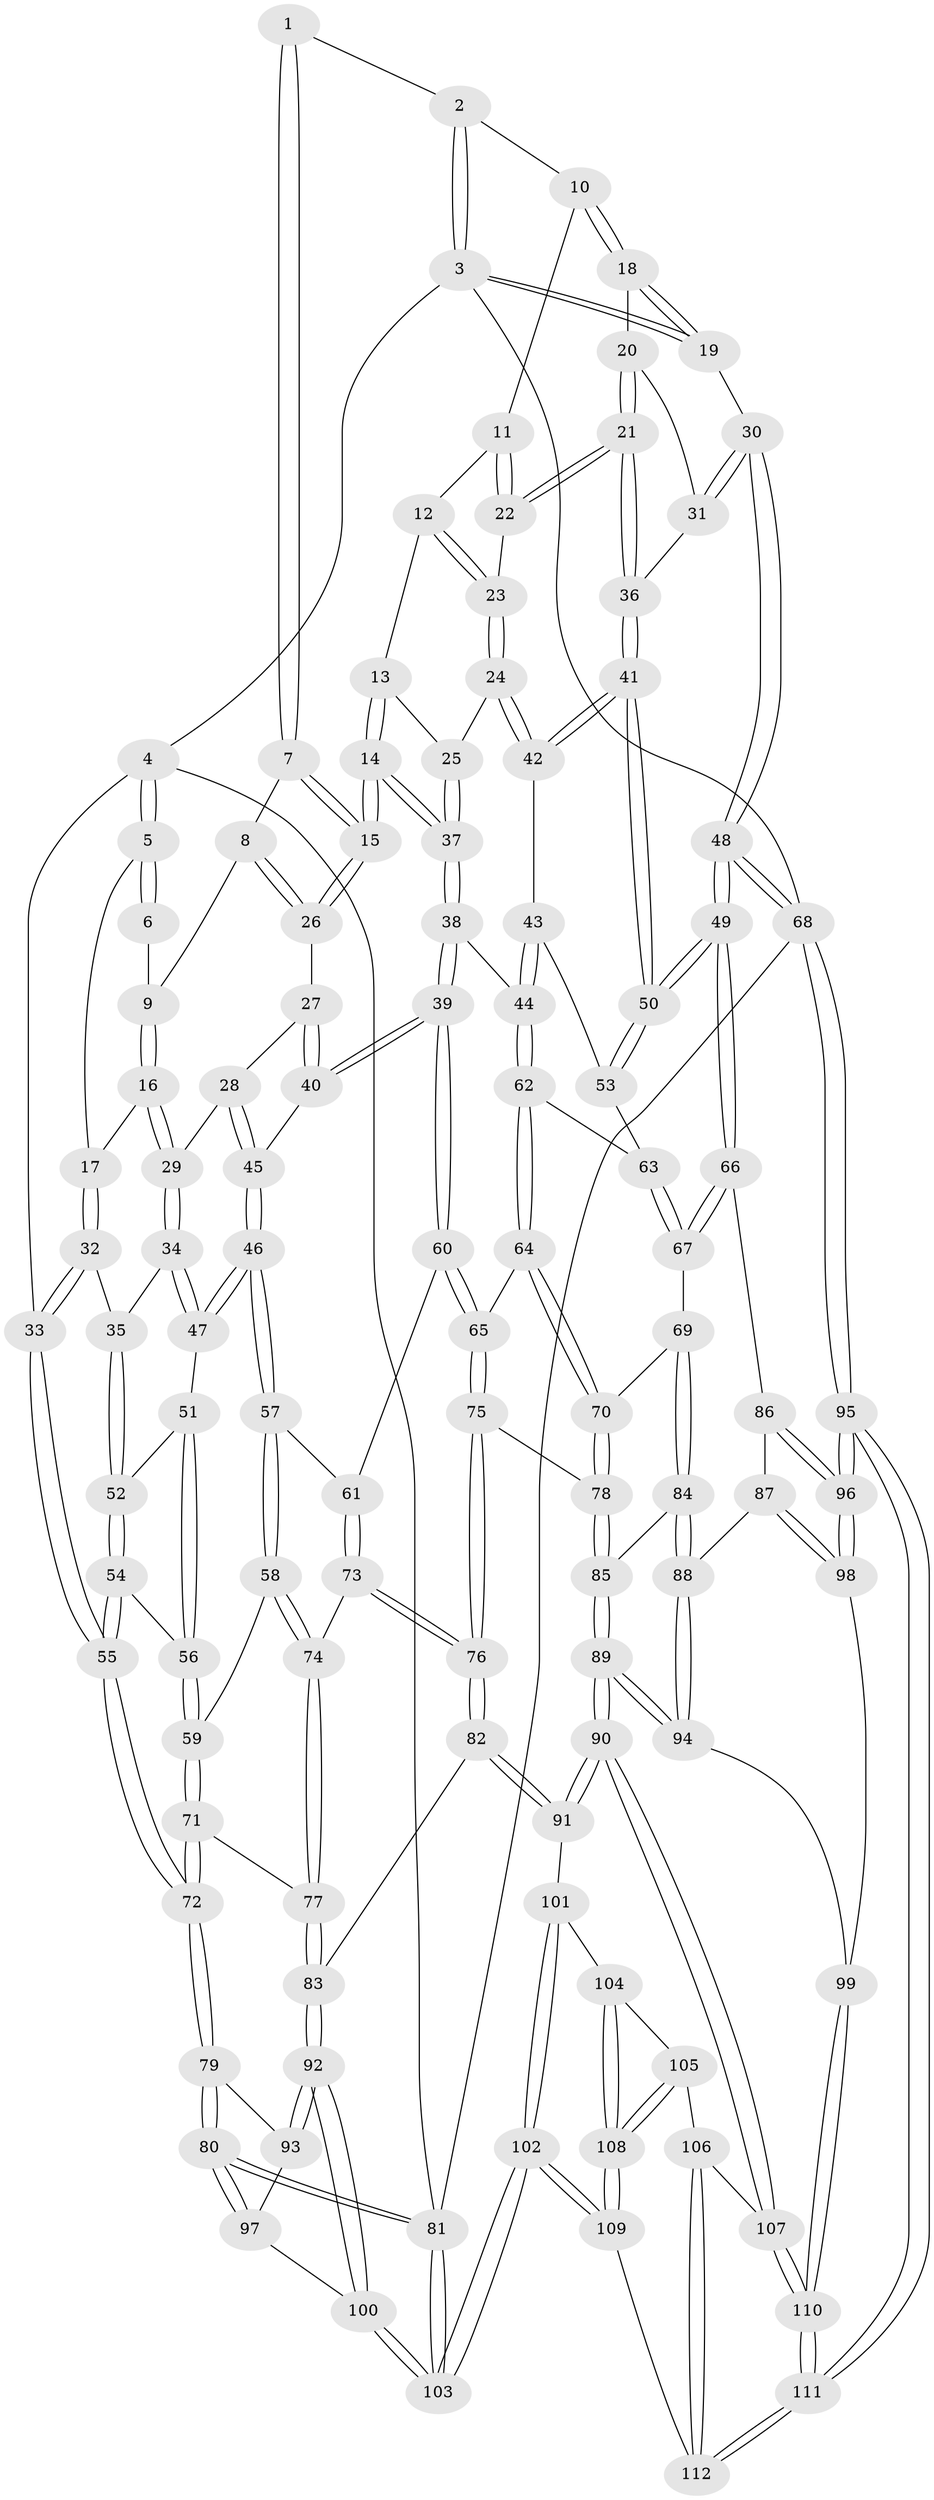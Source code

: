// Generated by graph-tools (version 1.1) at 2025/27/03/09/25 03:27:17]
// undirected, 112 vertices, 277 edges
graph export_dot {
graph [start="1"]
  node [color=gray90,style=filled];
  1 [pos="+0.5883645961161504+0"];
  2 [pos="+0.6475164699582113+0"];
  3 [pos="+1+0"];
  4 [pos="+0+0"];
  5 [pos="+0+0"];
  6 [pos="+0.05442230873304315+0"];
  7 [pos="+0.4807214501179219+0.049453667316147976"];
  8 [pos="+0.395015780556126+0.09035755953707832"];
  9 [pos="+0.2625757523561921+0.05677610323286028"];
  10 [pos="+0.7102880605409297+0"];
  11 [pos="+0.6984951483128262+0.04645853306733429"];
  12 [pos="+0.695824047304242+0.054793192125920764"];
  13 [pos="+0.6904239313603164+0.06616068815193922"];
  14 [pos="+0.5738883417782793+0.27894400415677995"];
  15 [pos="+0.5285528522183578+0.2150568551496048"];
  16 [pos="+0.2296759001384368+0.1855537626426812"];
  17 [pos="+0.1342798039145214+0.19152469087512358"];
  18 [pos="+0.8698158736200429+0.11113065463810601"];
  19 [pos="+1+0.1245212197294896"];
  20 [pos="+0.8420706475692197+0.16863021579126902"];
  21 [pos="+0.802044166279899+0.23113926883637528"];
  22 [pos="+0.7834685076805598+0.2295616863208704"];
  23 [pos="+0.7300104268191399+0.24015090503164094"];
  24 [pos="+0.7136439786082307+0.24794377099070974"];
  25 [pos="+0.6985713896261089+0.2515925448728086"];
  26 [pos="+0.3495890935450576+0.21276606018525487"];
  27 [pos="+0.34264250065487717+0.21951128367941505"];
  28 [pos="+0.27904241496222737+0.2273232348115277"];
  29 [pos="+0.27566656849070986+0.2271449172302145"];
  30 [pos="+1+0.2317684244048374"];
  31 [pos="+0.9169215188766446+0.25157103035068556"];
  32 [pos="+0.06744185269531251+0.3032676536106608"];
  33 [pos="+0+0.4225711947549395"];
  34 [pos="+0.23692631571656023+0.3239563931923166"];
  35 [pos="+0.09402039596752579+0.31153047877520845"];
  36 [pos="+0.8286898337720835+0.27585636337859315"];
  37 [pos="+0.5775487607109747+0.2927285552152082"];
  38 [pos="+0.5649004238838233+0.35329725923156113"];
  39 [pos="+0.491421387117848+0.38500029796976215"];
  40 [pos="+0.4406913129268192+0.37278239267221425"];
  41 [pos="+0.8340780897428138+0.34912690259233387"];
  42 [pos="+0.7753702101019733+0.35745465035680346"];
  43 [pos="+0.764822096350234+0.36173981116798704"];
  44 [pos="+0.569415636397134+0.35736309067240446"];
  45 [pos="+0.35658225576553365+0.3902097660979939"];
  46 [pos="+0.31114579931194997+0.4095951407356055"];
  47 [pos="+0.25750549082016133+0.38379512415912936"];
  48 [pos="+1+0.5699468540386239"];
  49 [pos="+1+0.5701034471926705"];
  50 [pos="+1+0.5369371269230864"];
  51 [pos="+0.25160688303639156+0.3872812040583507"];
  52 [pos="+0.19929642787226942+0.4101197658057965"];
  53 [pos="+0.7447373031162101+0.45870275433900487"];
  54 [pos="+0.15326325312533776+0.4642624624470363"];
  55 [pos="+0+0.4425438575598304"];
  56 [pos="+0.20968657422242956+0.5219456101082034"];
  57 [pos="+0.2997222094697297+0.508930936016394"];
  58 [pos="+0.25134582760325536+0.5417460201870732"];
  59 [pos="+0.22127966864490733+0.5374300405816366"];
  60 [pos="+0.4526639826387099+0.5164000608923902"];
  61 [pos="+0.37960156588254385+0.5440365932602464"];
  62 [pos="+0.6321374370194489+0.457030069137463"];
  63 [pos="+0.6870484646015942+0.4682966890945712"];
  64 [pos="+0.6210425530612217+0.5697472017725361"];
  65 [pos="+0.48345917347501544+0.5676126767539504"];
  66 [pos="+1+0.6043320729660105"];
  67 [pos="+0.7998596050847337+0.6310245621150041"];
  68 [pos="+1+1"];
  69 [pos="+0.7075773400103049+0.663314444190151"];
  70 [pos="+0.6392947563840137+0.6127984076750491"];
  71 [pos="+0.1323635211950272+0.6150415885757246"];
  72 [pos="+0+0.5262252958251246"];
  73 [pos="+0.3575756174556722+0.6631979841586596"];
  74 [pos="+0.2694961632616099+0.6010509323603273"];
  75 [pos="+0.47396104186275423+0.6970301859279242"];
  76 [pos="+0.3741725318413316+0.7075327287406216"];
  77 [pos="+0.18879355740503348+0.7123659037724919"];
  78 [pos="+0.48198701813631617+0.7013694236814401"];
  79 [pos="+0+0.5811632723097593"];
  80 [pos="+0+0.8809525572971892"];
  81 [pos="+0+1"];
  82 [pos="+0.2948141589544549+0.799658537627476"];
  83 [pos="+0.20259848545753192+0.7907376393724701"];
  84 [pos="+0.690406839998695+0.7148839928791159"];
  85 [pos="+0.503885032855931+0.7328035703191763"];
  86 [pos="+0.9679376359165672+0.6682108783382015"];
  87 [pos="+0.731819850474035+0.8292106028569671"];
  88 [pos="+0.6875199395474467+0.7844700868831253"];
  89 [pos="+0.5428997076412607+0.8556903792787002"];
  90 [pos="+0.5207949151049794+0.887611748957206"];
  91 [pos="+0.30209042981726975+0.8102947120157173"];
  92 [pos="+0.18951442358276543+0.7987939217121239"];
  93 [pos="+0.15005251358750576+0.7924473292297939"];
  94 [pos="+0.5552436503816014+0.8534122302190958"];
  95 [pos="+0.9506407916299251+1"];
  96 [pos="+0.8417303393548621+0.9251467469446149"];
  97 [pos="+0+0.845219734583317"];
  98 [pos="+0.7412781693154282+0.8500776708406698"];
  99 [pos="+0.6758699903156514+0.9230531093632952"];
  100 [pos="+0.14090642649106414+0.9409584008489612"];
  101 [pos="+0.3147671421429971+0.8733796625308261"];
  102 [pos="+0.2610646035459109+1"];
  103 [pos="+0.0705550524500289+1"];
  104 [pos="+0.3379205946849125+0.8913481354140351"];
  105 [pos="+0.43907580457038853+0.9395788482146897"];
  106 [pos="+0.5171400482140012+0.9024305812610761"];
  107 [pos="+0.5193942386614594+0.898103986343117"];
  108 [pos="+0.4024710698762498+0.9770033701388373"];
  109 [pos="+0.26579512439033137+1"];
  110 [pos="+0.677334357803449+1"];
  111 [pos="+0.8058028088423814+1"];
  112 [pos="+0.5021296115585487+1"];
  1 -- 2;
  1 -- 7;
  1 -- 7;
  2 -- 3;
  2 -- 3;
  2 -- 10;
  3 -- 4;
  3 -- 19;
  3 -- 19;
  3 -- 68;
  4 -- 5;
  4 -- 5;
  4 -- 33;
  4 -- 81;
  5 -- 6;
  5 -- 6;
  5 -- 17;
  6 -- 9;
  7 -- 8;
  7 -- 15;
  7 -- 15;
  8 -- 9;
  8 -- 26;
  8 -- 26;
  9 -- 16;
  9 -- 16;
  10 -- 11;
  10 -- 18;
  10 -- 18;
  11 -- 12;
  11 -- 22;
  11 -- 22;
  12 -- 13;
  12 -- 23;
  12 -- 23;
  13 -- 14;
  13 -- 14;
  13 -- 25;
  14 -- 15;
  14 -- 15;
  14 -- 37;
  14 -- 37;
  15 -- 26;
  15 -- 26;
  16 -- 17;
  16 -- 29;
  16 -- 29;
  17 -- 32;
  17 -- 32;
  18 -- 19;
  18 -- 19;
  18 -- 20;
  19 -- 30;
  20 -- 21;
  20 -- 21;
  20 -- 31;
  21 -- 22;
  21 -- 22;
  21 -- 36;
  21 -- 36;
  22 -- 23;
  23 -- 24;
  23 -- 24;
  24 -- 25;
  24 -- 42;
  24 -- 42;
  25 -- 37;
  25 -- 37;
  26 -- 27;
  27 -- 28;
  27 -- 40;
  27 -- 40;
  28 -- 29;
  28 -- 45;
  28 -- 45;
  29 -- 34;
  29 -- 34;
  30 -- 31;
  30 -- 31;
  30 -- 48;
  30 -- 48;
  31 -- 36;
  32 -- 33;
  32 -- 33;
  32 -- 35;
  33 -- 55;
  33 -- 55;
  34 -- 35;
  34 -- 47;
  34 -- 47;
  35 -- 52;
  35 -- 52;
  36 -- 41;
  36 -- 41;
  37 -- 38;
  37 -- 38;
  38 -- 39;
  38 -- 39;
  38 -- 44;
  39 -- 40;
  39 -- 40;
  39 -- 60;
  39 -- 60;
  40 -- 45;
  41 -- 42;
  41 -- 42;
  41 -- 50;
  41 -- 50;
  42 -- 43;
  43 -- 44;
  43 -- 44;
  43 -- 53;
  44 -- 62;
  44 -- 62;
  45 -- 46;
  45 -- 46;
  46 -- 47;
  46 -- 47;
  46 -- 57;
  46 -- 57;
  47 -- 51;
  48 -- 49;
  48 -- 49;
  48 -- 68;
  48 -- 68;
  49 -- 50;
  49 -- 50;
  49 -- 66;
  49 -- 66;
  50 -- 53;
  50 -- 53;
  51 -- 52;
  51 -- 56;
  51 -- 56;
  52 -- 54;
  52 -- 54;
  53 -- 63;
  54 -- 55;
  54 -- 55;
  54 -- 56;
  55 -- 72;
  55 -- 72;
  56 -- 59;
  56 -- 59;
  57 -- 58;
  57 -- 58;
  57 -- 61;
  58 -- 59;
  58 -- 74;
  58 -- 74;
  59 -- 71;
  59 -- 71;
  60 -- 61;
  60 -- 65;
  60 -- 65;
  61 -- 73;
  61 -- 73;
  62 -- 63;
  62 -- 64;
  62 -- 64;
  63 -- 67;
  63 -- 67;
  64 -- 65;
  64 -- 70;
  64 -- 70;
  65 -- 75;
  65 -- 75;
  66 -- 67;
  66 -- 67;
  66 -- 86;
  67 -- 69;
  68 -- 95;
  68 -- 95;
  68 -- 81;
  69 -- 70;
  69 -- 84;
  69 -- 84;
  70 -- 78;
  70 -- 78;
  71 -- 72;
  71 -- 72;
  71 -- 77;
  72 -- 79;
  72 -- 79;
  73 -- 74;
  73 -- 76;
  73 -- 76;
  74 -- 77;
  74 -- 77;
  75 -- 76;
  75 -- 76;
  75 -- 78;
  76 -- 82;
  76 -- 82;
  77 -- 83;
  77 -- 83;
  78 -- 85;
  78 -- 85;
  79 -- 80;
  79 -- 80;
  79 -- 93;
  80 -- 81;
  80 -- 81;
  80 -- 97;
  80 -- 97;
  81 -- 103;
  81 -- 103;
  82 -- 83;
  82 -- 91;
  82 -- 91;
  83 -- 92;
  83 -- 92;
  84 -- 85;
  84 -- 88;
  84 -- 88;
  85 -- 89;
  85 -- 89;
  86 -- 87;
  86 -- 96;
  86 -- 96;
  87 -- 88;
  87 -- 98;
  87 -- 98;
  88 -- 94;
  88 -- 94;
  89 -- 90;
  89 -- 90;
  89 -- 94;
  89 -- 94;
  90 -- 91;
  90 -- 91;
  90 -- 107;
  90 -- 107;
  91 -- 101;
  92 -- 93;
  92 -- 93;
  92 -- 100;
  92 -- 100;
  93 -- 97;
  94 -- 99;
  95 -- 96;
  95 -- 96;
  95 -- 111;
  95 -- 111;
  96 -- 98;
  96 -- 98;
  97 -- 100;
  98 -- 99;
  99 -- 110;
  99 -- 110;
  100 -- 103;
  100 -- 103;
  101 -- 102;
  101 -- 102;
  101 -- 104;
  102 -- 103;
  102 -- 103;
  102 -- 109;
  102 -- 109;
  104 -- 105;
  104 -- 108;
  104 -- 108;
  105 -- 106;
  105 -- 108;
  105 -- 108;
  106 -- 107;
  106 -- 112;
  106 -- 112;
  107 -- 110;
  107 -- 110;
  108 -- 109;
  108 -- 109;
  109 -- 112;
  110 -- 111;
  110 -- 111;
  111 -- 112;
  111 -- 112;
}
